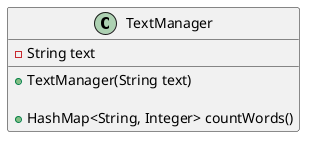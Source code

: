 @startuml
'https://plantuml.com/class-diagram

class TextManager {
    -String text

    +TextManager(String text)

    +HashMap<String, Integer> countWords()
}

@enduml